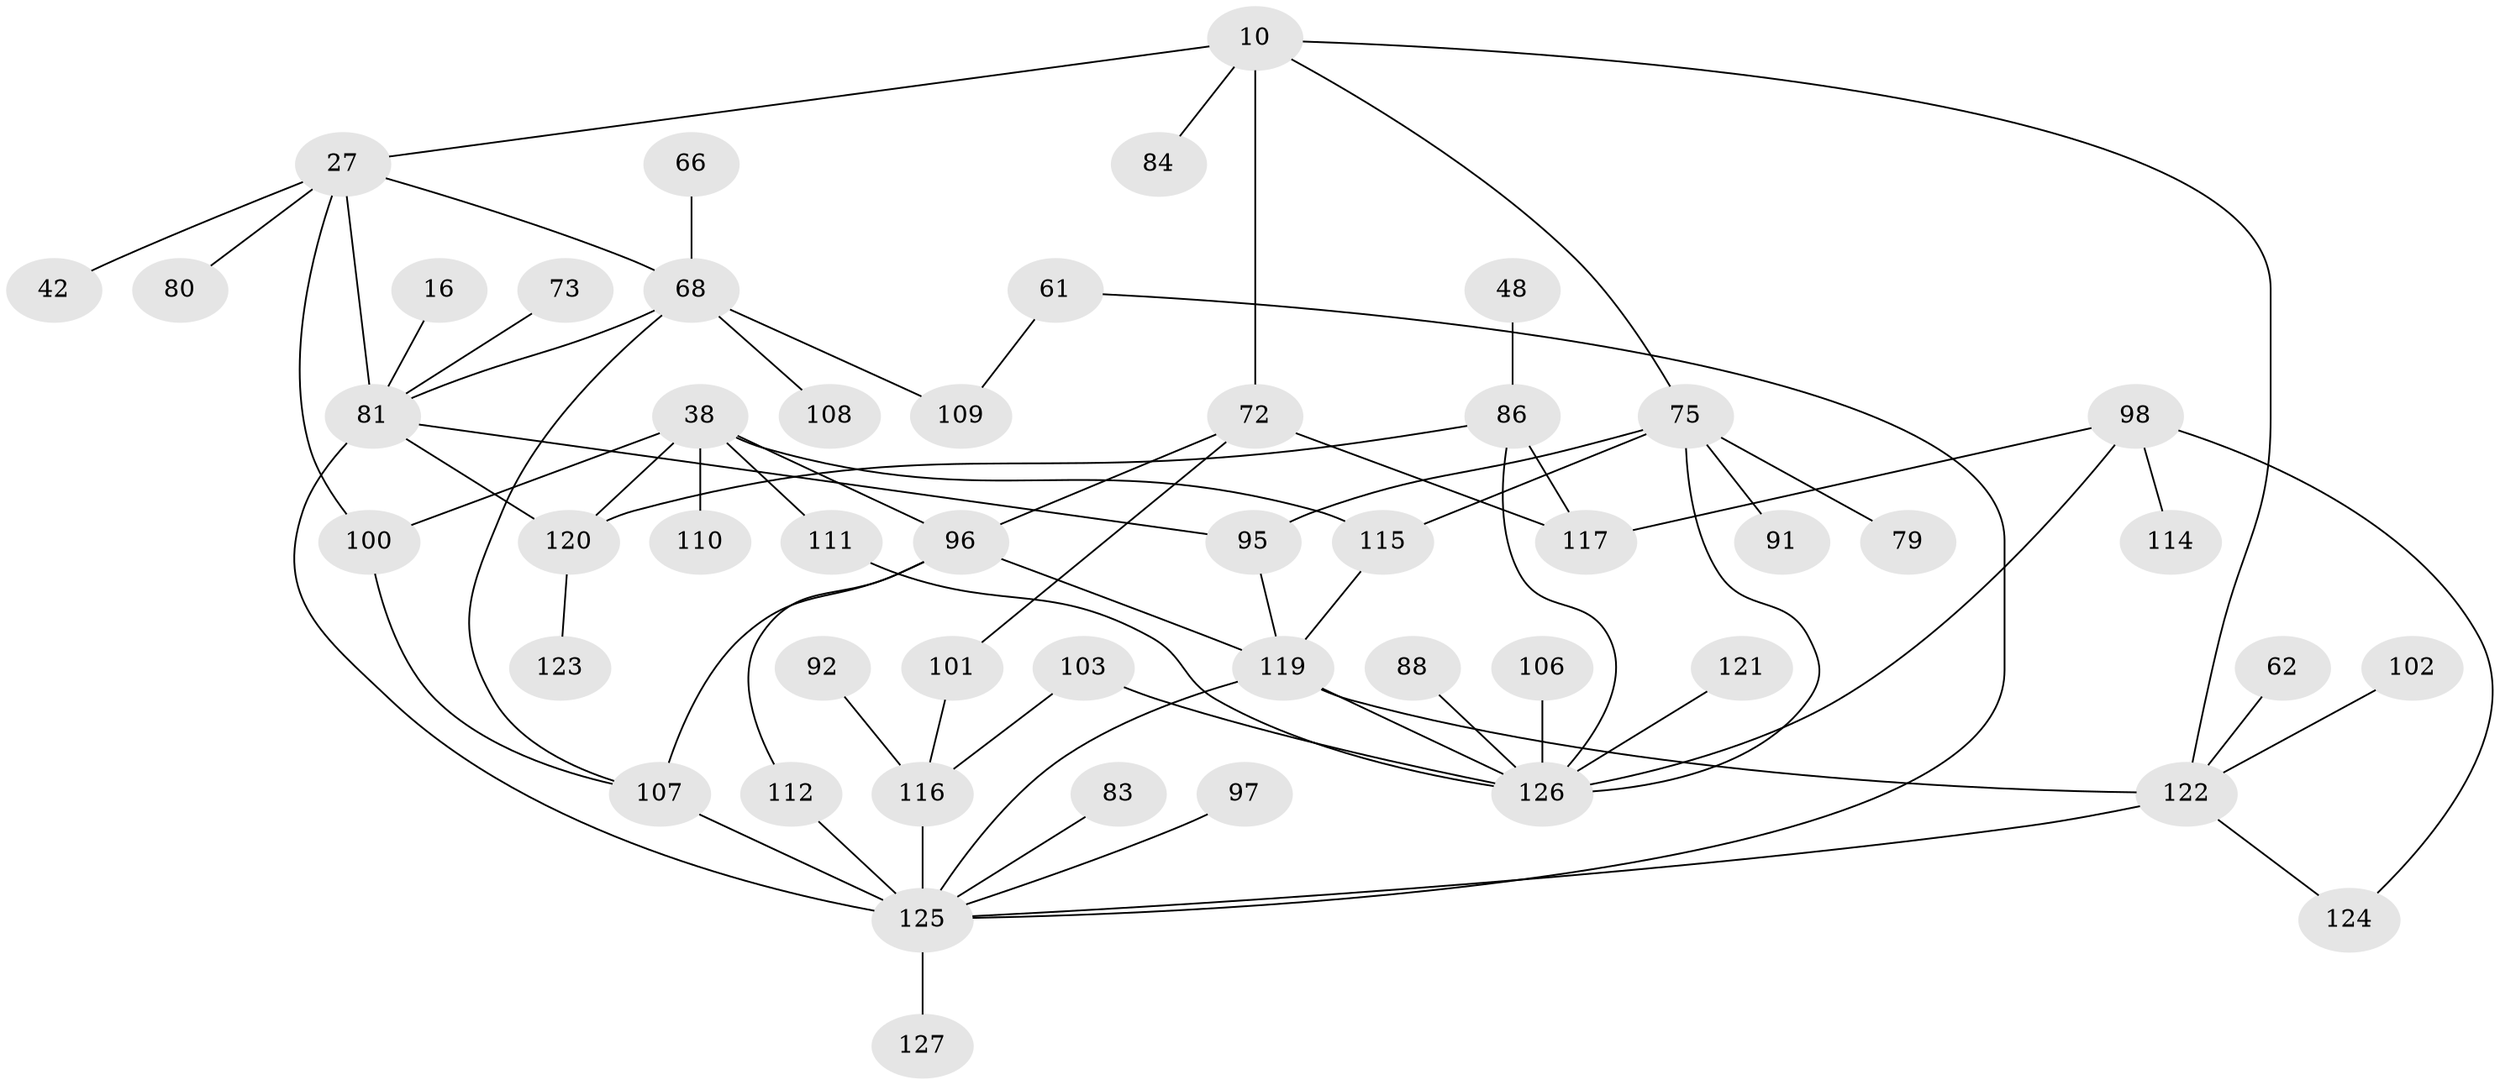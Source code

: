 // original degree distribution, {5: 0.06299212598425197, 6: 0.015748031496062992, 4: 0.13385826771653545, 3: 0.2440944881889764, 2: 0.28346456692913385, 1: 0.25196850393700787, 7: 0.007874015748031496}
// Generated by graph-tools (version 1.1) at 2025/44/03/04/25 21:44:46]
// undirected, 50 vertices, 72 edges
graph export_dot {
graph [start="1"]
  node [color=gray90,style=filled];
  10 [super="+1"];
  16;
  27 [super="+6+4"];
  38;
  42;
  48;
  61;
  62;
  66;
  68 [super="+35+37+49"];
  72 [super="+36"];
  73 [super="+69"];
  75 [super="+56+51"];
  79;
  80;
  81 [super="+11+9"];
  83 [super="+76"];
  84 [super="+67"];
  86 [super="+40"];
  88;
  91;
  92;
  95 [super="+34"];
  96 [super="+59+77"];
  97;
  98;
  100 [super="+70"];
  101;
  102;
  103;
  106;
  107 [super="+22+89"];
  108;
  109 [super="+74"];
  110 [super="+90"];
  111 [super="+104"];
  112;
  114;
  115 [super="+94"];
  116 [super="+87"];
  117 [super="+93"];
  119 [super="+5+29"];
  120 [super="+118"];
  121;
  122 [super="+45"];
  123;
  124;
  125 [super="+99+65"];
  126 [super="+31+105+82"];
  127;
  10 -- 72 [weight=2];
  10 -- 27;
  10 -- 122;
  10 -- 75;
  10 -- 84;
  16 -- 81;
  27 -- 42;
  27 -- 68;
  27 -- 81 [weight=2];
  27 -- 80;
  27 -- 100;
  38 -- 111 [weight=2];
  38 -- 96;
  38 -- 115;
  38 -- 120;
  38 -- 100;
  38 -- 110;
  48 -- 86;
  61 -- 109;
  61 -- 125;
  62 -- 122;
  66 -- 68;
  68 -- 107 [weight=2];
  68 -- 109 [weight=2];
  68 -- 81;
  68 -- 108;
  72 -- 101;
  72 -- 117;
  72 -- 96;
  73 -- 81;
  75 -- 115;
  75 -- 79;
  75 -- 126 [weight=2];
  75 -- 91;
  75 -- 95;
  81 -- 125;
  81 -- 95;
  81 -- 120;
  83 -- 125;
  86 -- 117 [weight=2];
  86 -- 126;
  86 -- 120;
  88 -- 126;
  92 -- 116;
  95 -- 119;
  96 -- 112;
  96 -- 119;
  96 -- 107;
  97 -- 125;
  98 -- 114;
  98 -- 124;
  98 -- 117;
  98 -- 126;
  100 -- 107;
  101 -- 116;
  102 -- 122;
  103 -- 126;
  103 -- 116;
  106 -- 126;
  107 -- 125 [weight=4];
  111 -- 126 [weight=2];
  112 -- 125;
  115 -- 119;
  116 -- 125;
  119 -- 122 [weight=2];
  119 -- 126;
  119 -- 125 [weight=2];
  120 -- 123;
  121 -- 126;
  122 -- 124;
  122 -- 125;
  125 -- 127;
}
